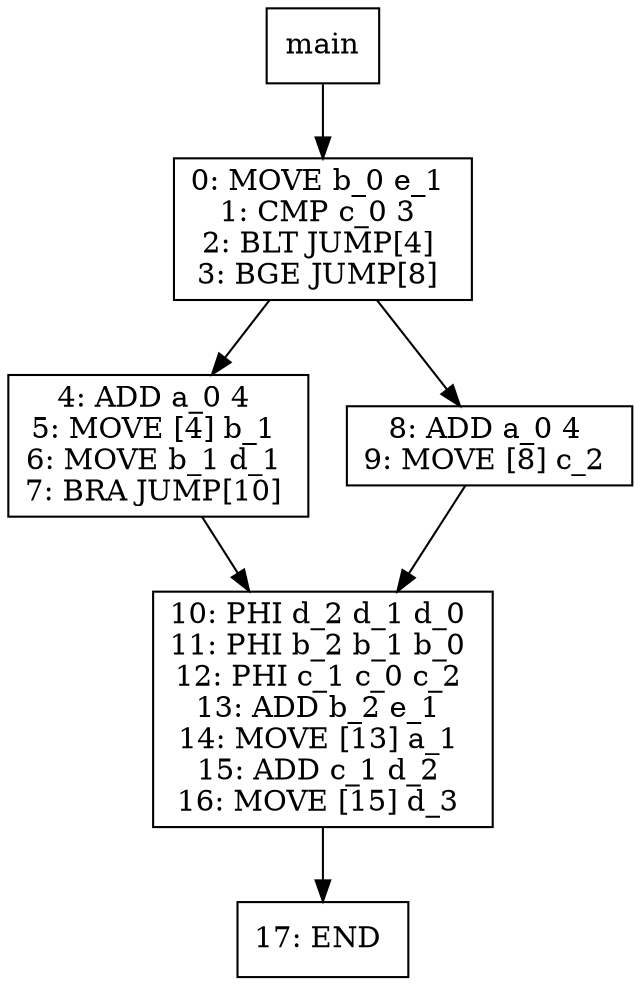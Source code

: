 digraph test028 {
node [shape=box]
1[label="main"]
1 -> 3
3[label="0: MOVE b_0 e_1 
1: CMP c_0 3 
2: BLT JUMP[4] 
3: BGE JUMP[8] 
"]
3 -> 6
6[label="4: ADD a_0 4 
5: MOVE [4] b_1 
6: MOVE b_1 d_1 
7: BRA JUMP[10] 
"]
6 -> 5
5[label="10: PHI d_2 d_1 d_0 
11: PHI b_2 b_1 b_0 
12: PHI c_1 c_0 c_2 
13: ADD b_2 e_1 
14: MOVE [13] a_1 
15: ADD c_1 d_2 
16: MOVE [15] d_3 
"]
5 -> 11
11[label="17: END 
"]
3 -> 8
8[label="8: ADD a_0 4 
9: MOVE [8] c_2 
"]
8 -> 5
}
